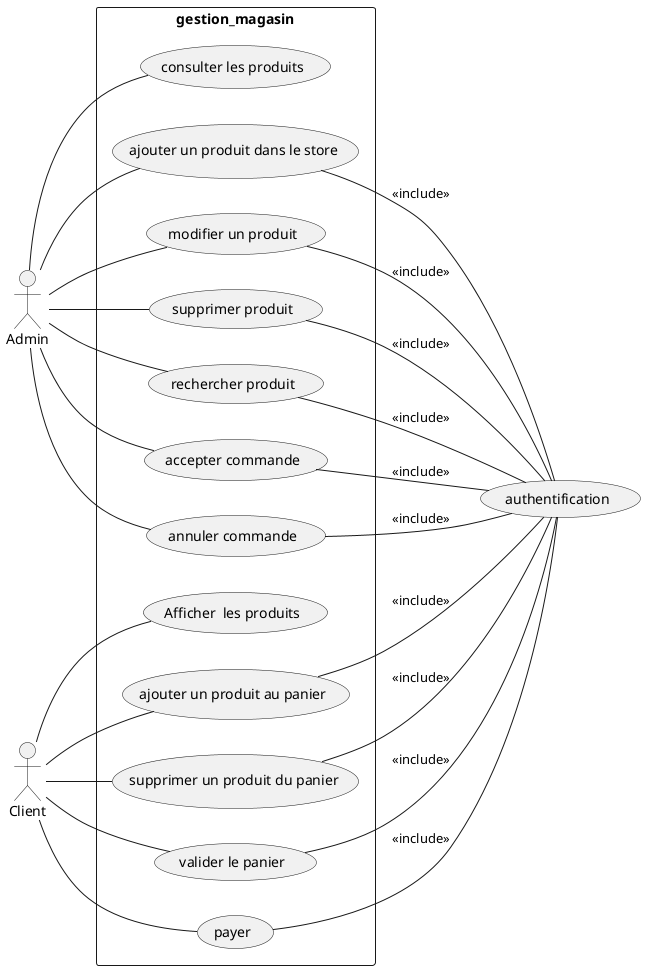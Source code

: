 @startuml gestion_magasin
left to right direction

actor Admin

rectangle gestion_magasin{
    usecase "consulter les produits" as UC1
    usecase "ajouter un produit dans le store" as UC2
    usecase "modifier un produit" as UC3
    usecase "supprimer produit" as UC4
    usecase "rechercher produit" as UC5
    usecase "accepter commande"  as UC6
    usecase "annuler commande"  as UC7


}


actor Client

rectangle gestion_magasin{
    usecase "Afficher  les produits" as UC8
    usecase "ajouter un produit au panier" as UC9
    usecase "supprimer un produit du panier" as UC10
    usecase "valider le panier" as UC11
    usecase "payer" as UC12
}


usecase "authentification" as Auth


UC2 -- (Auth) : <<include>>
UC3 -- (Auth) : <<include>>
UC4 -- (Auth) : <<include>>
UC5 -- (Auth) : <<include>>
UC6 -- (Auth) : <<include>>
UC7 -- (Auth) : <<include>>
UC9 -- (Auth) : <<include>>
UC10 -- (Auth) : <<include>>
UC11 -- (Auth) : <<include>>
UC12 -- (Auth) : <<include>>



Admin -- UC1
Admin -- UC2
Admin -- UC3
Admin -- UC4
Admin -- UC5
Admin -- UC6
Admin -- UC7


Client  -- UC8
Client  -- UC9
Client  -- UC10
Client  -- UC11
Client  -- UC12




@enduml